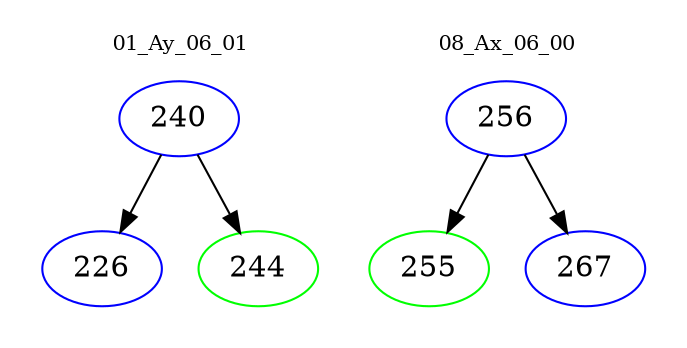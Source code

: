 digraph{
subgraph cluster_0 {
color = white
label = "01_Ay_06_01";
fontsize=10;
T0_240 [label="240", color="blue"]
T0_240 -> T0_226 [color="black"]
T0_226 [label="226", color="blue"]
T0_240 -> T0_244 [color="black"]
T0_244 [label="244", color="green"]
}
subgraph cluster_1 {
color = white
label = "08_Ax_06_00";
fontsize=10;
T1_256 [label="256", color="blue"]
T1_256 -> T1_255 [color="black"]
T1_255 [label="255", color="green"]
T1_256 -> T1_267 [color="black"]
T1_267 [label="267", color="blue"]
}
}
